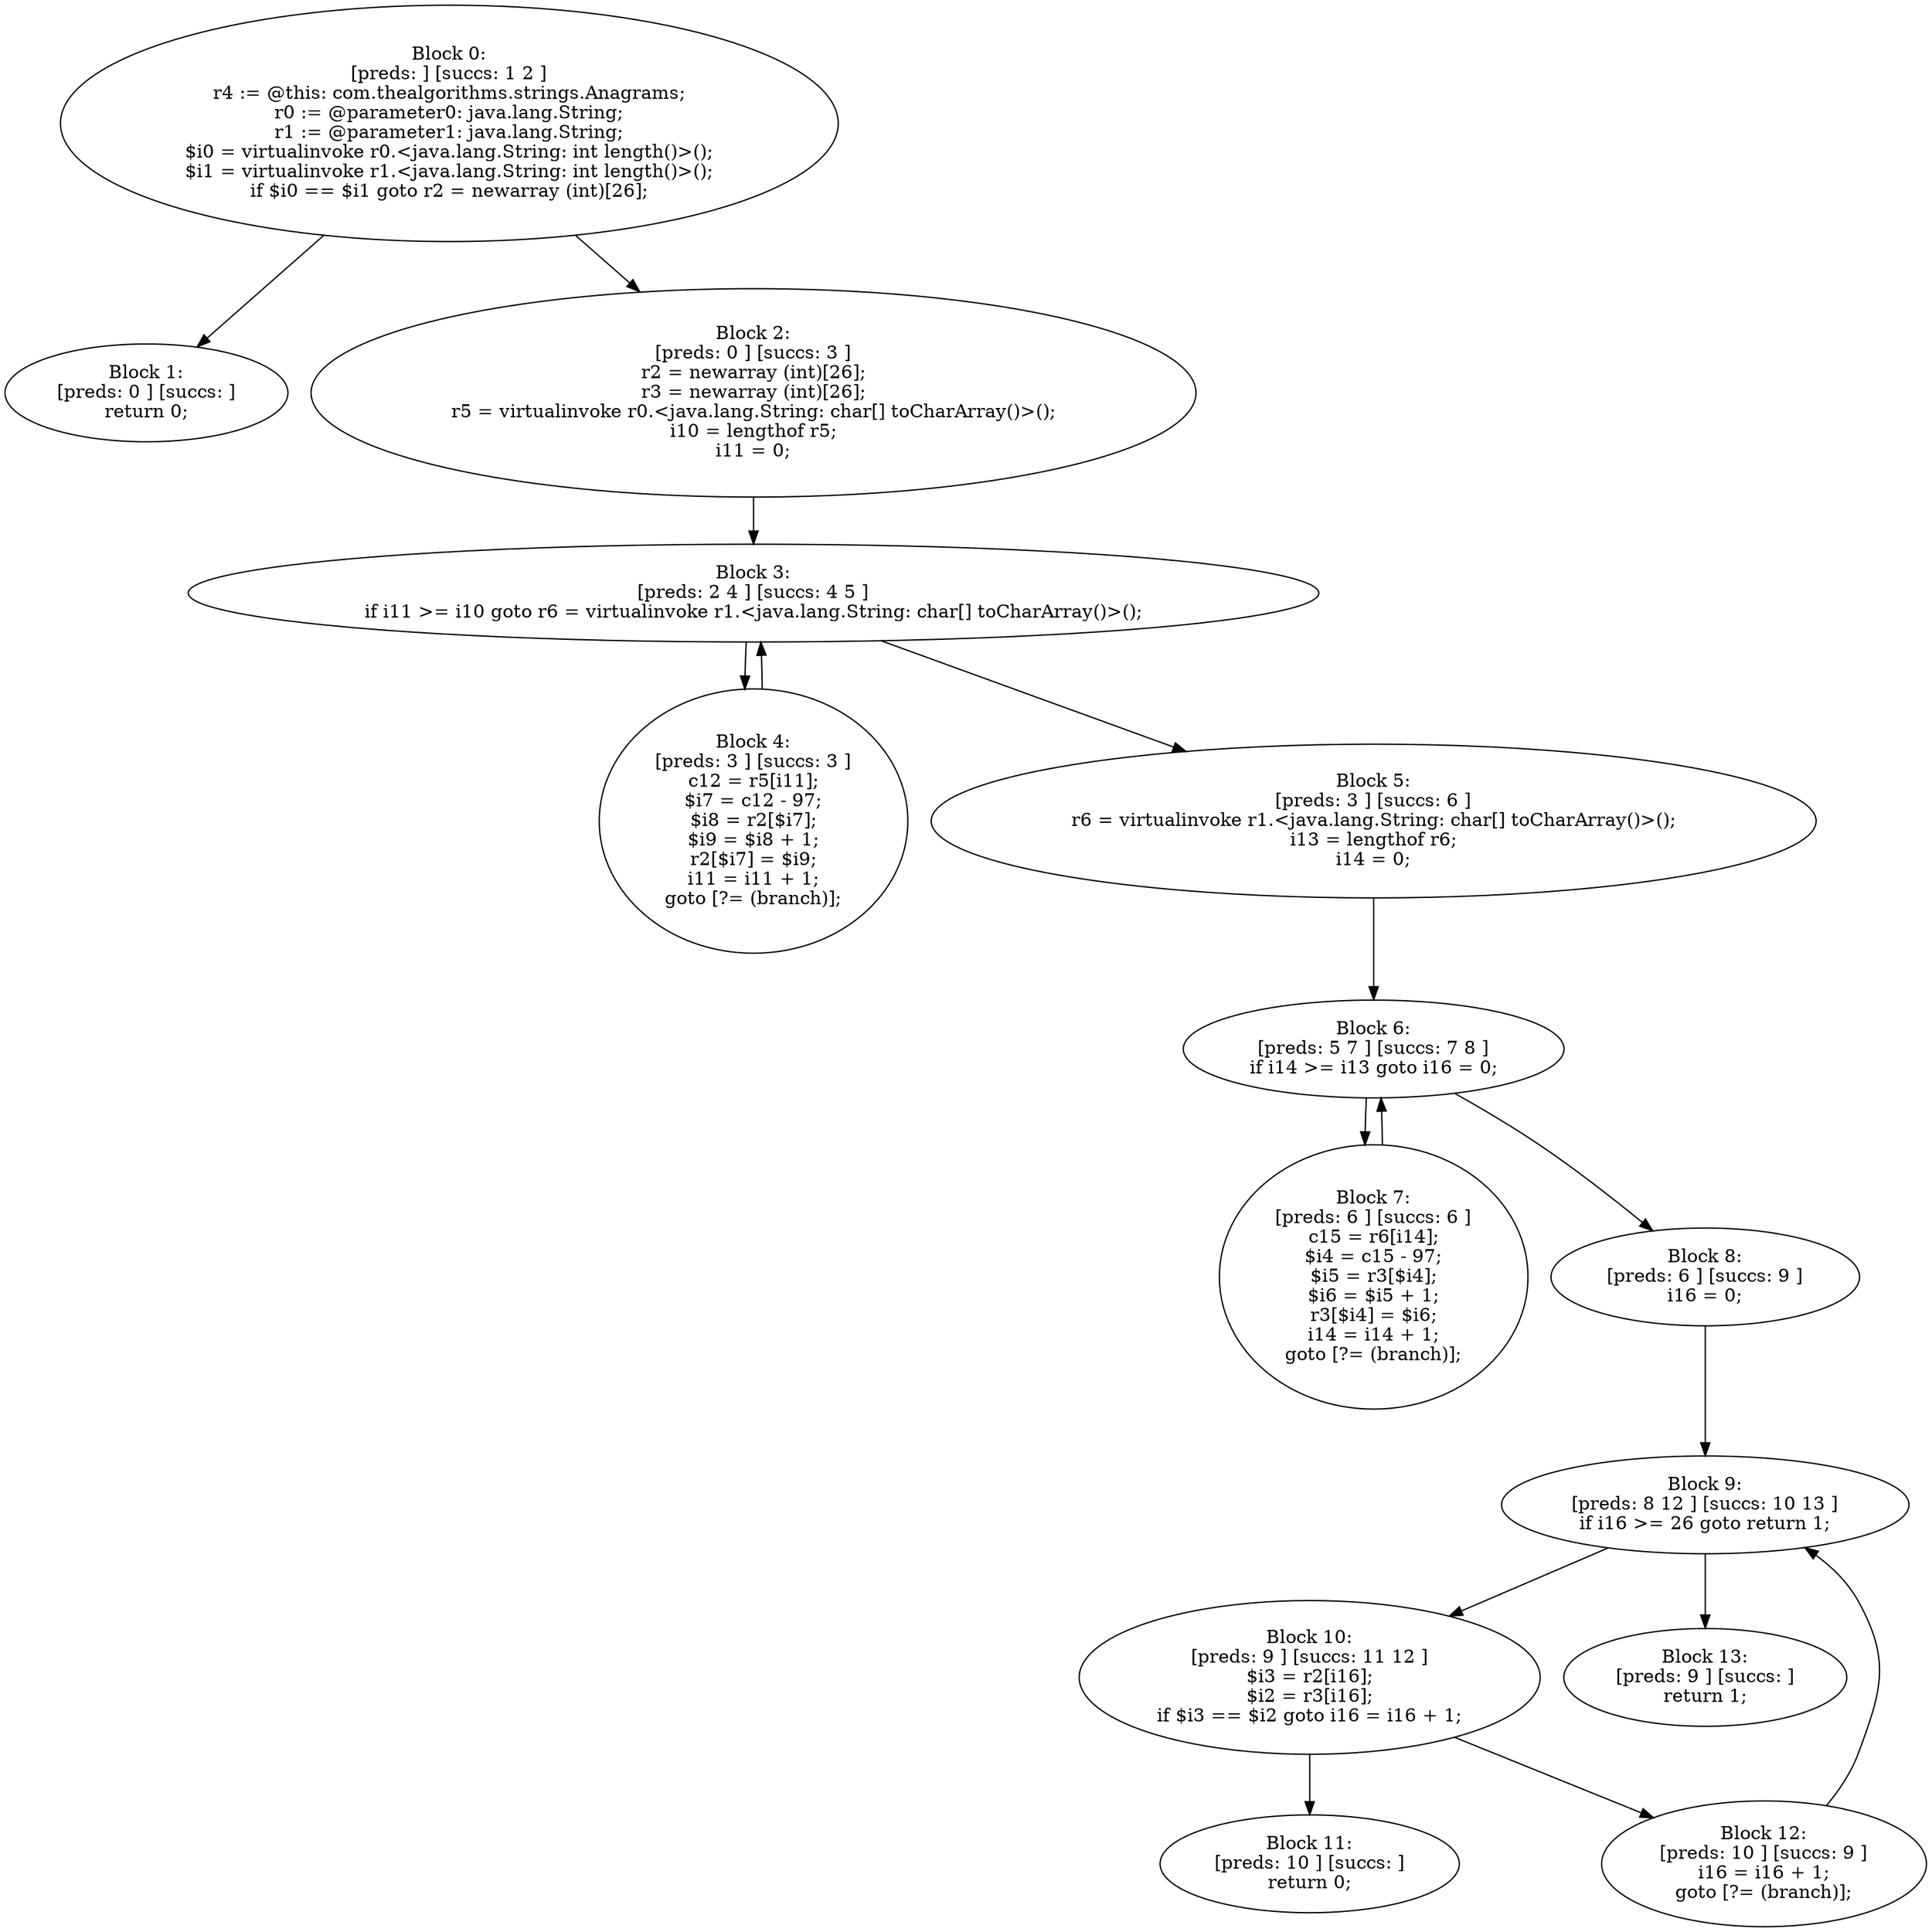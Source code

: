 digraph "unitGraph" {
    "Block 0:
[preds: ] [succs: 1 2 ]
r4 := @this: com.thealgorithms.strings.Anagrams;
r0 := @parameter0: java.lang.String;
r1 := @parameter1: java.lang.String;
$i0 = virtualinvoke r0.<java.lang.String: int length()>();
$i1 = virtualinvoke r1.<java.lang.String: int length()>();
if $i0 == $i1 goto r2 = newarray (int)[26];
"
    "Block 1:
[preds: 0 ] [succs: ]
return 0;
"
    "Block 2:
[preds: 0 ] [succs: 3 ]
r2 = newarray (int)[26];
r3 = newarray (int)[26];
r5 = virtualinvoke r0.<java.lang.String: char[] toCharArray()>();
i10 = lengthof r5;
i11 = 0;
"
    "Block 3:
[preds: 2 4 ] [succs: 4 5 ]
if i11 >= i10 goto r6 = virtualinvoke r1.<java.lang.String: char[] toCharArray()>();
"
    "Block 4:
[preds: 3 ] [succs: 3 ]
c12 = r5[i11];
$i7 = c12 - 97;
$i8 = r2[$i7];
$i9 = $i8 + 1;
r2[$i7] = $i9;
i11 = i11 + 1;
goto [?= (branch)];
"
    "Block 5:
[preds: 3 ] [succs: 6 ]
r6 = virtualinvoke r1.<java.lang.String: char[] toCharArray()>();
i13 = lengthof r6;
i14 = 0;
"
    "Block 6:
[preds: 5 7 ] [succs: 7 8 ]
if i14 >= i13 goto i16 = 0;
"
    "Block 7:
[preds: 6 ] [succs: 6 ]
c15 = r6[i14];
$i4 = c15 - 97;
$i5 = r3[$i4];
$i6 = $i5 + 1;
r3[$i4] = $i6;
i14 = i14 + 1;
goto [?= (branch)];
"
    "Block 8:
[preds: 6 ] [succs: 9 ]
i16 = 0;
"
    "Block 9:
[preds: 8 12 ] [succs: 10 13 ]
if i16 >= 26 goto return 1;
"
    "Block 10:
[preds: 9 ] [succs: 11 12 ]
$i3 = r2[i16];
$i2 = r3[i16];
if $i3 == $i2 goto i16 = i16 + 1;
"
    "Block 11:
[preds: 10 ] [succs: ]
return 0;
"
    "Block 12:
[preds: 10 ] [succs: 9 ]
i16 = i16 + 1;
goto [?= (branch)];
"
    "Block 13:
[preds: 9 ] [succs: ]
return 1;
"
    "Block 0:
[preds: ] [succs: 1 2 ]
r4 := @this: com.thealgorithms.strings.Anagrams;
r0 := @parameter0: java.lang.String;
r1 := @parameter1: java.lang.String;
$i0 = virtualinvoke r0.<java.lang.String: int length()>();
$i1 = virtualinvoke r1.<java.lang.String: int length()>();
if $i0 == $i1 goto r2 = newarray (int)[26];
"->"Block 1:
[preds: 0 ] [succs: ]
return 0;
";
    "Block 0:
[preds: ] [succs: 1 2 ]
r4 := @this: com.thealgorithms.strings.Anagrams;
r0 := @parameter0: java.lang.String;
r1 := @parameter1: java.lang.String;
$i0 = virtualinvoke r0.<java.lang.String: int length()>();
$i1 = virtualinvoke r1.<java.lang.String: int length()>();
if $i0 == $i1 goto r2 = newarray (int)[26];
"->"Block 2:
[preds: 0 ] [succs: 3 ]
r2 = newarray (int)[26];
r3 = newarray (int)[26];
r5 = virtualinvoke r0.<java.lang.String: char[] toCharArray()>();
i10 = lengthof r5;
i11 = 0;
";
    "Block 2:
[preds: 0 ] [succs: 3 ]
r2 = newarray (int)[26];
r3 = newarray (int)[26];
r5 = virtualinvoke r0.<java.lang.String: char[] toCharArray()>();
i10 = lengthof r5;
i11 = 0;
"->"Block 3:
[preds: 2 4 ] [succs: 4 5 ]
if i11 >= i10 goto r6 = virtualinvoke r1.<java.lang.String: char[] toCharArray()>();
";
    "Block 3:
[preds: 2 4 ] [succs: 4 5 ]
if i11 >= i10 goto r6 = virtualinvoke r1.<java.lang.String: char[] toCharArray()>();
"->"Block 4:
[preds: 3 ] [succs: 3 ]
c12 = r5[i11];
$i7 = c12 - 97;
$i8 = r2[$i7];
$i9 = $i8 + 1;
r2[$i7] = $i9;
i11 = i11 + 1;
goto [?= (branch)];
";
    "Block 3:
[preds: 2 4 ] [succs: 4 5 ]
if i11 >= i10 goto r6 = virtualinvoke r1.<java.lang.String: char[] toCharArray()>();
"->"Block 5:
[preds: 3 ] [succs: 6 ]
r6 = virtualinvoke r1.<java.lang.String: char[] toCharArray()>();
i13 = lengthof r6;
i14 = 0;
";
    "Block 4:
[preds: 3 ] [succs: 3 ]
c12 = r5[i11];
$i7 = c12 - 97;
$i8 = r2[$i7];
$i9 = $i8 + 1;
r2[$i7] = $i9;
i11 = i11 + 1;
goto [?= (branch)];
"->"Block 3:
[preds: 2 4 ] [succs: 4 5 ]
if i11 >= i10 goto r6 = virtualinvoke r1.<java.lang.String: char[] toCharArray()>();
";
    "Block 5:
[preds: 3 ] [succs: 6 ]
r6 = virtualinvoke r1.<java.lang.String: char[] toCharArray()>();
i13 = lengthof r6;
i14 = 0;
"->"Block 6:
[preds: 5 7 ] [succs: 7 8 ]
if i14 >= i13 goto i16 = 0;
";
    "Block 6:
[preds: 5 7 ] [succs: 7 8 ]
if i14 >= i13 goto i16 = 0;
"->"Block 7:
[preds: 6 ] [succs: 6 ]
c15 = r6[i14];
$i4 = c15 - 97;
$i5 = r3[$i4];
$i6 = $i5 + 1;
r3[$i4] = $i6;
i14 = i14 + 1;
goto [?= (branch)];
";
    "Block 6:
[preds: 5 7 ] [succs: 7 8 ]
if i14 >= i13 goto i16 = 0;
"->"Block 8:
[preds: 6 ] [succs: 9 ]
i16 = 0;
";
    "Block 7:
[preds: 6 ] [succs: 6 ]
c15 = r6[i14];
$i4 = c15 - 97;
$i5 = r3[$i4];
$i6 = $i5 + 1;
r3[$i4] = $i6;
i14 = i14 + 1;
goto [?= (branch)];
"->"Block 6:
[preds: 5 7 ] [succs: 7 8 ]
if i14 >= i13 goto i16 = 0;
";
    "Block 8:
[preds: 6 ] [succs: 9 ]
i16 = 0;
"->"Block 9:
[preds: 8 12 ] [succs: 10 13 ]
if i16 >= 26 goto return 1;
";
    "Block 9:
[preds: 8 12 ] [succs: 10 13 ]
if i16 >= 26 goto return 1;
"->"Block 10:
[preds: 9 ] [succs: 11 12 ]
$i3 = r2[i16];
$i2 = r3[i16];
if $i3 == $i2 goto i16 = i16 + 1;
";
    "Block 9:
[preds: 8 12 ] [succs: 10 13 ]
if i16 >= 26 goto return 1;
"->"Block 13:
[preds: 9 ] [succs: ]
return 1;
";
    "Block 10:
[preds: 9 ] [succs: 11 12 ]
$i3 = r2[i16];
$i2 = r3[i16];
if $i3 == $i2 goto i16 = i16 + 1;
"->"Block 11:
[preds: 10 ] [succs: ]
return 0;
";
    "Block 10:
[preds: 9 ] [succs: 11 12 ]
$i3 = r2[i16];
$i2 = r3[i16];
if $i3 == $i2 goto i16 = i16 + 1;
"->"Block 12:
[preds: 10 ] [succs: 9 ]
i16 = i16 + 1;
goto [?= (branch)];
";
    "Block 12:
[preds: 10 ] [succs: 9 ]
i16 = i16 + 1;
goto [?= (branch)];
"->"Block 9:
[preds: 8 12 ] [succs: 10 13 ]
if i16 >= 26 goto return 1;
";
}
